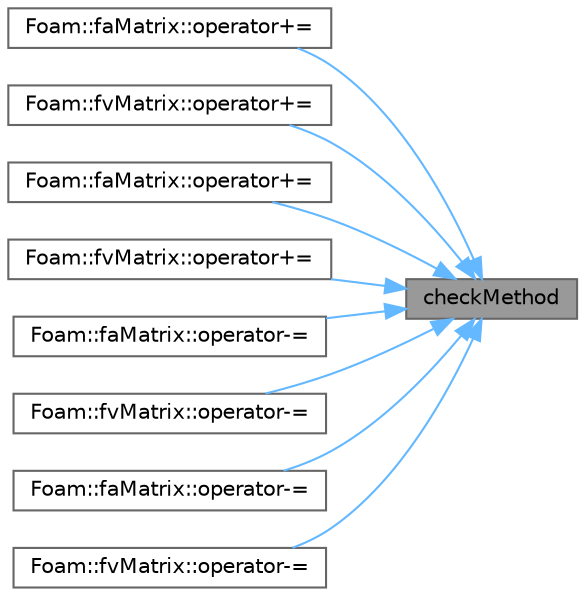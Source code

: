 digraph "checkMethod"
{
 // LATEX_PDF_SIZE
  bgcolor="transparent";
  edge [fontname=Helvetica,fontsize=10,labelfontname=Helvetica,labelfontsize=10];
  node [fontname=Helvetica,fontsize=10,shape=box,height=0.2,width=0.4];
  rankdir="RL";
  Node1 [id="Node000001",label="checkMethod",height=0.2,width=0.4,color="gray40", fillcolor="grey60", style="filled", fontcolor="black",tooltip=" "];
  Node1 -> Node2 [id="edge1_Node000001_Node000002",dir="back",color="steelblue1",style="solid",tooltip=" "];
  Node2 [id="Node000002",label="Foam::faMatrix::operator+=",height=0.2,width=0.4,color="grey40", fillcolor="white", style="filled",URL="$classFoam_1_1faMatrix.html#a2c82d742070e3f16cbf9b8c18f5a349a",tooltip=" "];
  Node1 -> Node3 [id="edge2_Node000001_Node000003",dir="back",color="steelblue1",style="solid",tooltip=" "];
  Node3 [id="Node000003",label="Foam::fvMatrix::operator+=",height=0.2,width=0.4,color="grey40", fillcolor="white", style="filled",URL="$classFoam_1_1fvMatrix.html#a728da377a6885d7bb931bccd419a176b",tooltip=" "];
  Node1 -> Node4 [id="edge3_Node000001_Node000004",dir="back",color="steelblue1",style="solid",tooltip=" "];
  Node4 [id="Node000004",label="Foam::faMatrix::operator+=",height=0.2,width=0.4,color="grey40", fillcolor="white", style="filled",URL="$classFoam_1_1faMatrix.html#a644459031c08883e1a72e7faa7f2c698",tooltip=" "];
  Node1 -> Node5 [id="edge4_Node000001_Node000005",dir="back",color="steelblue1",style="solid",tooltip=" "];
  Node5 [id="Node000005",label="Foam::fvMatrix::operator+=",height=0.2,width=0.4,color="grey40", fillcolor="white", style="filled",URL="$classFoam_1_1fvMatrix.html#a3b35570cf4d5c9f6922532e61ce4cdd4",tooltip=" "];
  Node1 -> Node6 [id="edge5_Node000001_Node000006",dir="back",color="steelblue1",style="solid",tooltip=" "];
  Node6 [id="Node000006",label="Foam::faMatrix::operator-=",height=0.2,width=0.4,color="grey40", fillcolor="white", style="filled",URL="$classFoam_1_1faMatrix.html#af21510901d7676bea83c108e5ac95f21",tooltip=" "];
  Node1 -> Node7 [id="edge6_Node000001_Node000007",dir="back",color="steelblue1",style="solid",tooltip=" "];
  Node7 [id="Node000007",label="Foam::fvMatrix::operator-=",height=0.2,width=0.4,color="grey40", fillcolor="white", style="filled",URL="$classFoam_1_1fvMatrix.html#aaa5b35d8e46d95f91c4391e1410ae08e",tooltip=" "];
  Node1 -> Node8 [id="edge7_Node000001_Node000008",dir="back",color="steelblue1",style="solid",tooltip=" "];
  Node8 [id="Node000008",label="Foam::faMatrix::operator-=",height=0.2,width=0.4,color="grey40", fillcolor="white", style="filled",URL="$classFoam_1_1faMatrix.html#ab30078cd36e5b586ade5dc2031490af8",tooltip=" "];
  Node1 -> Node9 [id="edge8_Node000001_Node000009",dir="back",color="steelblue1",style="solid",tooltip=" "];
  Node9 [id="Node000009",label="Foam::fvMatrix::operator-=",height=0.2,width=0.4,color="grey40", fillcolor="white", style="filled",URL="$classFoam_1_1fvMatrix.html#a02b5ab6b6deba7735837707b7fe71638",tooltip=" "];
}

